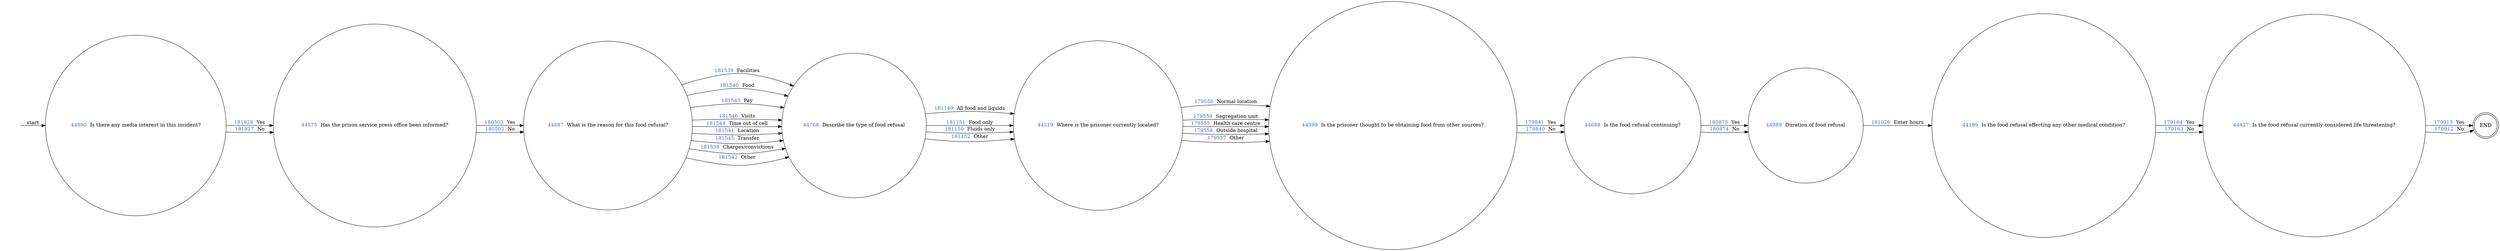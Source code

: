 digraph FOOD_REFUSAL {
  rankdir=LR;
  node [shape = circle];
  START_NODE [label="", shape=none];
  START_NODE -> 44990 [label = "start"];
  END_NODE [label="END", shape="doublecircle"];
  44199 [label = < <FONT COLOR="royalblue">44199 </FONT> Is the food refusal effecting any other medical condition? >];
  44199 -> 44427 [label = < <FONT COLOR="royalblue">179164 </FONT> Yes >];
  44199 -> 44427 [label = < <FONT COLOR="royalblue">179163 </FONT> No >];
  44319 [label = < <FONT COLOR="royalblue">44319 </FONT> Where is the prisoner currently located? >];
  44319 -> 44399 [label = < <FONT COLOR="royalblue">179556 </FONT> Normal location >];
  44319 -> 44399 [label = < <FONT COLOR="royalblue">179559 </FONT> Segregation unit >];
  44319 -> 44399 [label = < <FONT COLOR="royalblue">179555 </FONT> Health care centre >];
  44319 -> 44399 [label = < <FONT COLOR="royalblue">179558 </FONT> Outside hospital >];
  44319 -> 44399 [label = < <FONT COLOR="royalblue">179557 </FONT> Other >];
  44399 [label = < <FONT COLOR="royalblue">44399 </FONT> Is the prisoner thought to be obtaining food from other sources? >];
  44399 -> 44688 [label = < <FONT COLOR="royalblue">179841 </FONT> Yes >];
  44399 -> 44688 [label = < <FONT COLOR="royalblue">179840 </FONT> No >];
  44427 [label = < <FONT COLOR="royalblue">44427 </FONT> Is the food refusal currently considered life threatening? >];
  44427 -> END_NODE [label = < <FONT COLOR="royalblue">179913 </FONT> Yes >];
  44427 -> END_NODE [label = < <FONT COLOR="royalblue">179912 </FONT> No >];
  44575 [label = < <FONT COLOR="royalblue">44575 </FONT> Has the prison service press office been informed? >];
  44575 -> 44887 [label = < <FONT COLOR="royalblue">180503 </FONT> Yes >];
  44575 -> 44887 [label = < <FONT COLOR="royalblue">180502 </FONT> No >];
  44688 [label = < <FONT COLOR="royalblue">44688 </FONT> Is the food refusal continuing? >];
  44688 -> 44989 [label = < <FONT COLOR="royalblue">180875 </FONT> Yes >];
  44688 -> 44989 [label = < <FONT COLOR="royalblue">180874 </FONT> No >];
  44768 [label = < <FONT COLOR="royalblue">44768 </FONT> Describe the type of food refusal >];
  44768 -> 44319 [label = < <FONT COLOR="royalblue">181149 </FONT> All food and liquids >];
  44768 -> 44319 [label = < <FONT COLOR="royalblue">181151 </FONT> Food only >];
  44768 -> 44319 [label = < <FONT COLOR="royalblue">181150 </FONT> Fluids only >];
  44768 -> 44319 [label = < <FONT COLOR="royalblue">181152 </FONT> Other >];
  44887 [label = < <FONT COLOR="royalblue">44887 </FONT> What is the reason for this food refusal? >];
  44887 -> 44768 [label = < <FONT COLOR="royalblue">181539 </FONT> Facilities >];
  44887 -> 44768 [label = < <FONT COLOR="royalblue">181540 </FONT> Food >];
  44887 -> 44768 [label = < <FONT COLOR="royalblue">181543 </FONT> Pay >];
  44887 -> 44768 [label = < <FONT COLOR="royalblue">181546 </FONT> Visits >];
  44887 -> 44768 [label = < <FONT COLOR="royalblue">181544 </FONT> Time out of cell >];
  44887 -> 44768 [label = < <FONT COLOR="royalblue">181541 </FONT> Location >];
  44887 -> 44768 [label = < <FONT COLOR="royalblue">181545 </FONT> Transfer >];
  44887 -> 44768 [label = < <FONT COLOR="royalblue">181538 </FONT> Charges/convictions >];
  44887 -> 44768 [label = < <FONT COLOR="royalblue">181542 </FONT> Other >];
  44989 [label = < <FONT COLOR="royalblue">44989 </FONT> Duration of food refusal >];
  44989 -> 44199 [label = < <FONT COLOR="royalblue">181926 </FONT> Enter hours >];
  44990 [label = < <FONT COLOR="royalblue">44990 </FONT> Is there any media interest in this incident? >];
  44990 -> 44575 [label = < <FONT COLOR="royalblue">181928 </FONT> Yes >];
  44990 -> 44575 [label = < <FONT COLOR="royalblue">181927 </FONT> No >];
}
